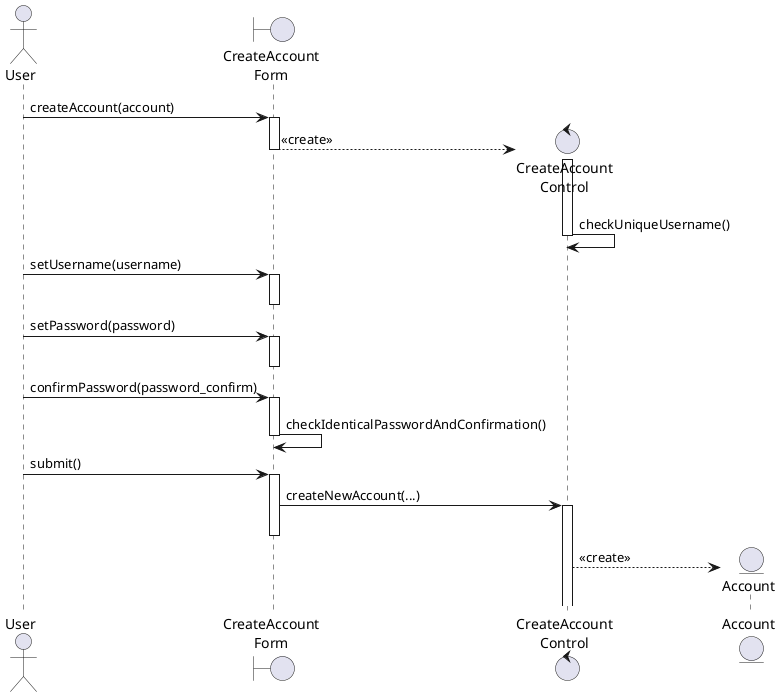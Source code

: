 @startuml
'https://plantuml.com/sequence-diagram

actor User
boundary "CreateAccount\nForm" as Form
User -> Form : createAccount(account)

activate Form
create control  "CreateAccount\nControl" as Control
Form --> Control : << create >>
deactivate Form

activate Control

Control -> Control : checkUniqueUsername()
deactivate Control





User -> Form : setUsername(username)
activate Form
deactivate Form

User -> Form : setPassword(password)
activate Form
deactivate Form


User -> Form : confirmPassword(password_confirm)
activate Form

Form -> Form : checkIdenticalPasswordAndConfirmation()
deactivate Form


User -> Form : submit()
activate Form

Form -> Control : createNewAccount(...)
activate Control
deactivate Form
create entity Account
Control --> Account : << create >>





@enduml